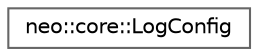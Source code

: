 digraph "Graphical Class Hierarchy"
{
 // LATEX_PDF_SIZE
  bgcolor="transparent";
  edge [fontname=Helvetica,fontsize=10,labelfontname=Helvetica,labelfontsize=10];
  node [fontname=Helvetica,fontsize=10,shape=box,height=0.2,width=0.4];
  rankdir="LR";
  Node0 [id="Node000000",label="neo::core::LogConfig",height=0.2,width=0.4,color="grey40", fillcolor="white", style="filled",URL="$structneo_1_1core_1_1_log_config.html",tooltip="Logger configuration."];
}
